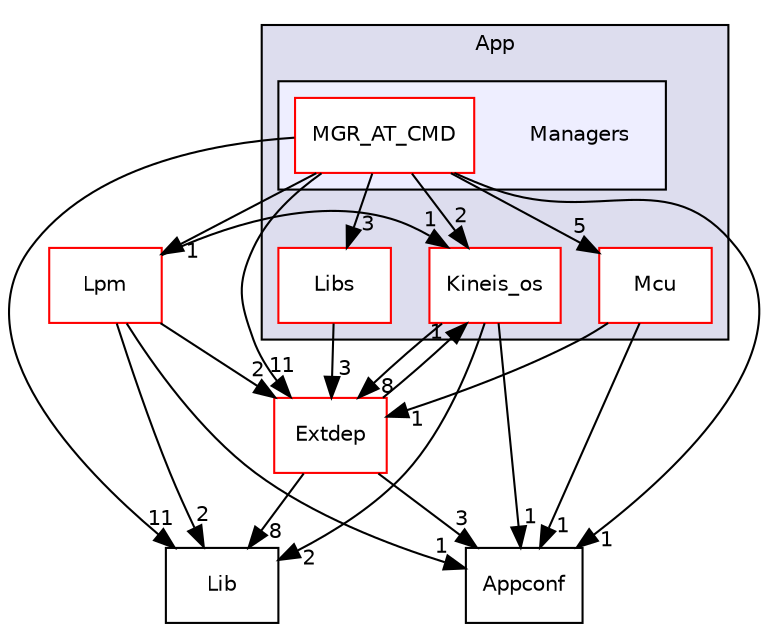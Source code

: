 digraph "Kineis/App/Managers" {
  compound=true
  node [ fontsize="10", fontname="Helvetica"];
  edge [ labelfontsize="10", labelfontname="Helvetica"];
  subgraph clusterdir_283ee20ab5eb9693b75f98890f2aae44 {
    graph [ bgcolor="#ddddee", pencolor="black", label="App" fontname="Helvetica", fontsize="10", URL="dir_283ee20ab5eb9693b75f98890f2aae44.html"]
  dir_70beccd1d8997d0174d02d630d77a447 [shape=box label="Libs" fillcolor="white" style="filled" color="red" URL="dir_70beccd1d8997d0174d02d630d77a447.html"];
  dir_6bb50a2f0076c8f8a35f09a1613f8275 [shape=box label="Mcu" fillcolor="white" style="filled" color="red" URL="dir_6bb50a2f0076c8f8a35f09a1613f8275.html"];
  dir_2597320cd5a766e2ddfc672ddb4c534b [shape=box label="Kineis_os" fillcolor="white" style="filled" color="red" URL="dir_2597320cd5a766e2ddfc672ddb4c534b.html"];
  subgraph clusterdir_d2f407ca869a9c9ed692376d5e29f120 {
    graph [ bgcolor="#eeeeff", pencolor="black", label="" URL="dir_d2f407ca869a9c9ed692376d5e29f120.html"];
    dir_d2f407ca869a9c9ed692376d5e29f120 [shape=plaintext label="Managers"];
  dir_60ee360fddee19ef14c06d7eba7d5fba [shape=box label="MGR_AT_CMD" fillcolor="white" style="filled" color="red" URL="dir_60ee360fddee19ef14c06d7eba7d5fba.html"];
  }
  }
  dir_8bac7462668d86a984d2ee5977e3cf6a [shape=box label="Lib" URL="dir_8bac7462668d86a984d2ee5977e3cf6a.html"];
  dir_e4bcde167f88f305238965282a0ab06e [shape=box label="Extdep" fillcolor="white" style="filled" color="red" URL="dir_e4bcde167f88f305238965282a0ab06e.html"];
  dir_68ffa5ca8ccfa6448bd0595e797999e4 [shape=box label="Appconf" URL="dir_68ffa5ca8ccfa6448bd0595e797999e4.html"];
  dir_c25cf638d32e4911582a285b040105d2 [shape=box label="Lpm" fillcolor="white" style="filled" color="red" URL="dir_c25cf638d32e4911582a285b040105d2.html"];
  dir_2597320cd5a766e2ddfc672ddb4c534b->dir_68ffa5ca8ccfa6448bd0595e797999e4 [headlabel="1", labeldistance=1.5 headhref="dir_000005_000026.html"];
  dir_2597320cd5a766e2ddfc672ddb4c534b->dir_8bac7462668d86a984d2ee5977e3cf6a [headlabel="2", labeldistance=1.5 headhref="dir_000005_000035.html"];
  dir_2597320cd5a766e2ddfc672ddb4c534b->dir_e4bcde167f88f305238965282a0ab06e [headlabel="8", labeldistance=1.5 headhref="dir_000005_000027.html"];
  dir_70beccd1d8997d0174d02d630d77a447->dir_e4bcde167f88f305238965282a0ab06e [headlabel="3", labeldistance=1.5 headhref="dir_000012_000027.html"];
  dir_60ee360fddee19ef14c06d7eba7d5fba->dir_70beccd1d8997d0174d02d630d77a447 [headlabel="3", labeldistance=1.5 headhref="dir_000020_000012.html"];
  dir_60ee360fddee19ef14c06d7eba7d5fba->dir_8bac7462668d86a984d2ee5977e3cf6a [headlabel="11", labeldistance=1.5 headhref="dir_000020_000035.html"];
  dir_60ee360fddee19ef14c06d7eba7d5fba->dir_e4bcde167f88f305238965282a0ab06e [headlabel="11", labeldistance=1.5 headhref="dir_000020_000027.html"];
  dir_60ee360fddee19ef14c06d7eba7d5fba->dir_6bb50a2f0076c8f8a35f09a1613f8275 [headlabel="5", labeldistance=1.5 headhref="dir_000020_000023.html"];
  dir_60ee360fddee19ef14c06d7eba7d5fba->dir_68ffa5ca8ccfa6448bd0595e797999e4 [headlabel="1", labeldistance=1.5 headhref="dir_000020_000026.html"];
  dir_60ee360fddee19ef14c06d7eba7d5fba->dir_c25cf638d32e4911582a285b040105d2 [headlabel="1", labeldistance=1.5 headhref="dir_000020_000036.html"];
  dir_60ee360fddee19ef14c06d7eba7d5fba->dir_2597320cd5a766e2ddfc672ddb4c534b [headlabel="2", labeldistance=1.5 headhref="dir_000020_000005.html"];
  dir_c25cf638d32e4911582a285b040105d2->dir_8bac7462668d86a984d2ee5977e3cf6a [headlabel="2", labeldistance=1.5 headhref="dir_000036_000035.html"];
  dir_c25cf638d32e4911582a285b040105d2->dir_e4bcde167f88f305238965282a0ab06e [headlabel="2", labeldistance=1.5 headhref="dir_000036_000027.html"];
  dir_c25cf638d32e4911582a285b040105d2->dir_68ffa5ca8ccfa6448bd0595e797999e4 [headlabel="1", labeldistance=1.5 headhref="dir_000036_000026.html"];
  dir_c25cf638d32e4911582a285b040105d2->dir_2597320cd5a766e2ddfc672ddb4c534b [headlabel="1", labeldistance=1.5 headhref="dir_000036_000005.html"];
  dir_6bb50a2f0076c8f8a35f09a1613f8275->dir_68ffa5ca8ccfa6448bd0595e797999e4 [headlabel="1", labeldistance=1.5 headhref="dir_000023_000026.html"];
  dir_6bb50a2f0076c8f8a35f09a1613f8275->dir_e4bcde167f88f305238965282a0ab06e [headlabel="1", labeldistance=1.5 headhref="dir_000023_000027.html"];
  dir_e4bcde167f88f305238965282a0ab06e->dir_2597320cd5a766e2ddfc672ddb4c534b [headlabel="1", labeldistance=1.5 headhref="dir_000027_000005.html"];
  dir_e4bcde167f88f305238965282a0ab06e->dir_8bac7462668d86a984d2ee5977e3cf6a [headlabel="8", labeldistance=1.5 headhref="dir_000027_000035.html"];
  dir_e4bcde167f88f305238965282a0ab06e->dir_68ffa5ca8ccfa6448bd0595e797999e4 [headlabel="3", labeldistance=1.5 headhref="dir_000027_000026.html"];
}
